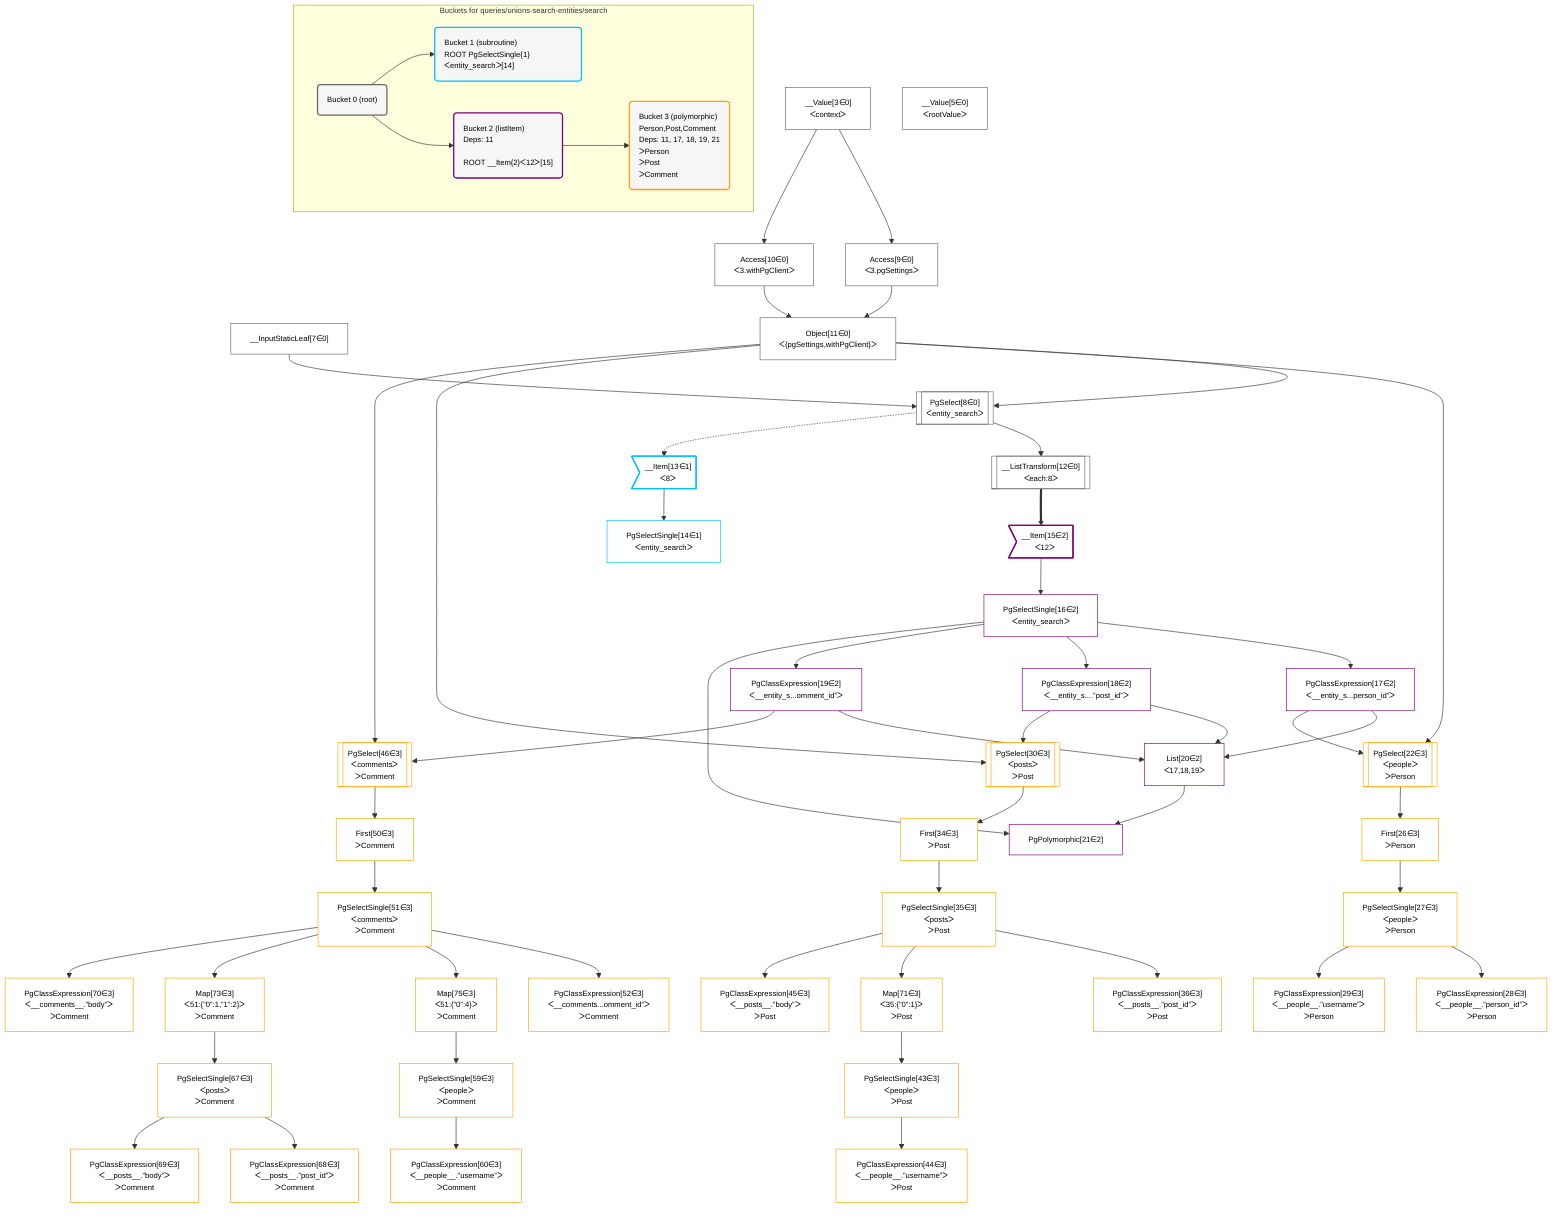 %%{init: {'themeVariables': { 'fontSize': '12px'}}}%%
graph TD
    classDef path fill:#eee,stroke:#000,color:#000
    classDef plan fill:#fff,stroke-width:1px,color:#000
    classDef itemplan fill:#fff,stroke-width:2px,color:#000
    classDef sideeffectplan fill:#f00,stroke-width:2px,color:#000
    classDef bucket fill:#f6f6f6,color:#000,stroke-width:2px,text-align:left


    %% define steps
    __Value3["__Value[3∈0]<br />ᐸcontextᐳ"]:::plan
    __Value5["__Value[5∈0]<br />ᐸrootValueᐳ"]:::plan
    __InputStaticLeaf7["__InputStaticLeaf[7∈0]"]:::plan
    Access9["Access[9∈0]<br />ᐸ3.pgSettingsᐳ"]:::plan
    Access10["Access[10∈0]<br />ᐸ3.withPgClientᐳ"]:::plan
    Object11["Object[11∈0]<br />ᐸ{pgSettings,withPgClient}ᐳ"]:::plan
    PgSelect8[["PgSelect[8∈0]<br />ᐸentity_searchᐳ"]]:::plan
    __ListTransform12[["__ListTransform[12∈0]<br />ᐸeach:8ᐳ"]]:::plan
    __Item13>"__Item[13∈1]<br />ᐸ8ᐳ"]:::itemplan
    PgSelectSingle14["PgSelectSingle[14∈1]<br />ᐸentity_searchᐳ"]:::plan
    __Item15>"__Item[15∈2]<br />ᐸ12ᐳ"]:::itemplan
    PgSelectSingle16["PgSelectSingle[16∈2]<br />ᐸentity_searchᐳ"]:::plan
    PgClassExpression17["PgClassExpression[17∈2]<br />ᐸ__entity_s...person_id”ᐳ"]:::plan
    PgClassExpression18["PgClassExpression[18∈2]<br />ᐸ__entity_s....”post_id”ᐳ"]:::plan
    PgClassExpression19["PgClassExpression[19∈2]<br />ᐸ__entity_s...omment_id”ᐳ"]:::plan
    List20["List[20∈2]<br />ᐸ17,18,19ᐳ"]:::plan
    PgPolymorphic21["PgPolymorphic[21∈2]"]:::plan
    PgSelect22[["PgSelect[22∈3]<br />ᐸpeopleᐳ<br />ᐳPerson"]]:::plan
    First26["First[26∈3]<br />ᐳPerson"]:::plan
    PgSelectSingle27["PgSelectSingle[27∈3]<br />ᐸpeopleᐳ<br />ᐳPerson"]:::plan
    PgClassExpression28["PgClassExpression[28∈3]<br />ᐸ__people__.”person_id”ᐳ<br />ᐳPerson"]:::plan
    PgClassExpression29["PgClassExpression[29∈3]<br />ᐸ__people__.”username”ᐳ<br />ᐳPerson"]:::plan
    PgSelect30[["PgSelect[30∈3]<br />ᐸpostsᐳ<br />ᐳPost"]]:::plan
    First34["First[34∈3]<br />ᐳPost"]:::plan
    PgSelectSingle35["PgSelectSingle[35∈3]<br />ᐸpostsᐳ<br />ᐳPost"]:::plan
    PgClassExpression36["PgClassExpression[36∈3]<br />ᐸ__posts__.”post_id”ᐳ<br />ᐳPost"]:::plan
    Map71["Map[71∈3]<br />ᐸ35:{”0”:1}ᐳ<br />ᐳPost"]:::plan
    PgSelectSingle43["PgSelectSingle[43∈3]<br />ᐸpeopleᐳ<br />ᐳPost"]:::plan
    PgClassExpression44["PgClassExpression[44∈3]<br />ᐸ__people__.”username”ᐳ<br />ᐳPost"]:::plan
    PgClassExpression45["PgClassExpression[45∈3]<br />ᐸ__posts__.”body”ᐳ<br />ᐳPost"]:::plan
    PgSelect46[["PgSelect[46∈3]<br />ᐸcommentsᐳ<br />ᐳComment"]]:::plan
    First50["First[50∈3]<br />ᐳComment"]:::plan
    PgSelectSingle51["PgSelectSingle[51∈3]<br />ᐸcommentsᐳ<br />ᐳComment"]:::plan
    PgClassExpression52["PgClassExpression[52∈3]<br />ᐸ__comments...omment_id”ᐳ<br />ᐳComment"]:::plan
    Map75["Map[75∈3]<br />ᐸ51:{”0”:4}ᐳ<br />ᐳComment"]:::plan
    PgSelectSingle59["PgSelectSingle[59∈3]<br />ᐸpeopleᐳ<br />ᐳComment"]:::plan
    PgClassExpression60["PgClassExpression[60∈3]<br />ᐸ__people__.”username”ᐳ<br />ᐳComment"]:::plan
    Map73["Map[73∈3]<br />ᐸ51:{”0”:1,”1”:2}ᐳ<br />ᐳComment"]:::plan
    PgSelectSingle67["PgSelectSingle[67∈3]<br />ᐸpostsᐳ<br />ᐳComment"]:::plan
    PgClassExpression68["PgClassExpression[68∈3]<br />ᐸ__posts__.”post_id”ᐳ<br />ᐳComment"]:::plan
    PgClassExpression69["PgClassExpression[69∈3]<br />ᐸ__posts__.”body”ᐳ<br />ᐳComment"]:::plan
    PgClassExpression70["PgClassExpression[70∈3]<br />ᐸ__comments__.”body”ᐳ<br />ᐳComment"]:::plan

    %% plan dependencies
    __Value3 --> Access9
    __Value3 --> Access10
    Access9 & Access10 --> Object11
    Object11 & __InputStaticLeaf7 --> PgSelect8
    PgSelect8 --> __ListTransform12
    PgSelect8 -.-> __Item13
    __Item13 --> PgSelectSingle14
    __ListTransform12 ==> __Item15
    __Item15 --> PgSelectSingle16
    PgSelectSingle16 --> PgClassExpression17
    PgSelectSingle16 --> PgClassExpression18
    PgSelectSingle16 --> PgClassExpression19
    PgClassExpression17 & PgClassExpression18 & PgClassExpression19 --> List20
    PgSelectSingle16 & List20 --> PgPolymorphic21
    Object11 & PgClassExpression17 --> PgSelect22
    PgSelect22 --> First26
    First26 --> PgSelectSingle27
    PgSelectSingle27 --> PgClassExpression28
    PgSelectSingle27 --> PgClassExpression29
    Object11 & PgClassExpression18 --> PgSelect30
    PgSelect30 --> First34
    First34 --> PgSelectSingle35
    PgSelectSingle35 --> PgClassExpression36
    PgSelectSingle35 --> Map71
    Map71 --> PgSelectSingle43
    PgSelectSingle43 --> PgClassExpression44
    PgSelectSingle35 --> PgClassExpression45
    Object11 & PgClassExpression19 --> PgSelect46
    PgSelect46 --> First50
    First50 --> PgSelectSingle51
    PgSelectSingle51 --> PgClassExpression52
    PgSelectSingle51 --> Map75
    Map75 --> PgSelectSingle59
    PgSelectSingle59 --> PgClassExpression60
    PgSelectSingle51 --> Map73
    Map73 --> PgSelectSingle67
    PgSelectSingle67 --> PgClassExpression68
    PgSelectSingle67 --> PgClassExpression69
    PgSelectSingle51 --> PgClassExpression70

    subgraph "Buckets for queries/unions-search-entities/search"
    Bucket0("Bucket 0 (root)"):::bucket
    classDef bucket0 stroke:#696969
    class Bucket0,__Value3,__Value5,__InputStaticLeaf7,PgSelect8,Access9,Access10,Object11,__ListTransform12 bucket0
    Bucket1("Bucket 1 (subroutine)<br />ROOT PgSelectSingle{1}ᐸentity_searchᐳ[14]"):::bucket
    classDef bucket1 stroke:#00bfff
    class Bucket1,__Item13,PgSelectSingle14 bucket1
    Bucket2("Bucket 2 (listItem)<br />Deps: 11<br /><br />ROOT __Item{2}ᐸ12ᐳ[15]"):::bucket
    classDef bucket2 stroke:#7f007f
    class Bucket2,__Item15,PgSelectSingle16,PgClassExpression17,PgClassExpression18,PgClassExpression19,List20,PgPolymorphic21 bucket2
    Bucket3("Bucket 3 (polymorphic)<br />Person,Post,Comment<br />Deps: 11, 17, 18, 19, 21<br />ᐳPerson<br />ᐳPost<br />ᐳComment"):::bucket
    classDef bucket3 stroke:#ffa500
    class Bucket3,PgSelect22,First26,PgSelectSingle27,PgClassExpression28,PgClassExpression29,PgSelect30,First34,PgSelectSingle35,PgClassExpression36,PgSelectSingle43,PgClassExpression44,PgClassExpression45,PgSelect46,First50,PgSelectSingle51,PgClassExpression52,PgSelectSingle59,PgClassExpression60,PgSelectSingle67,PgClassExpression68,PgClassExpression69,PgClassExpression70,Map71,Map73,Map75 bucket3
    Bucket0 --> Bucket1 & Bucket2
    Bucket2 --> Bucket3
    end
